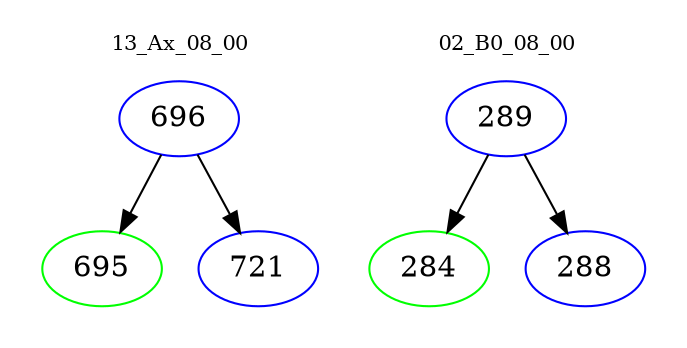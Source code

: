 digraph{
subgraph cluster_0 {
color = white
label = "13_Ax_08_00";
fontsize=10;
T0_696 [label="696", color="blue"]
T0_696 -> T0_695 [color="black"]
T0_695 [label="695", color="green"]
T0_696 -> T0_721 [color="black"]
T0_721 [label="721", color="blue"]
}
subgraph cluster_1 {
color = white
label = "02_B0_08_00";
fontsize=10;
T1_289 [label="289", color="blue"]
T1_289 -> T1_284 [color="black"]
T1_284 [label="284", color="green"]
T1_289 -> T1_288 [color="black"]
T1_288 [label="288", color="blue"]
}
}
